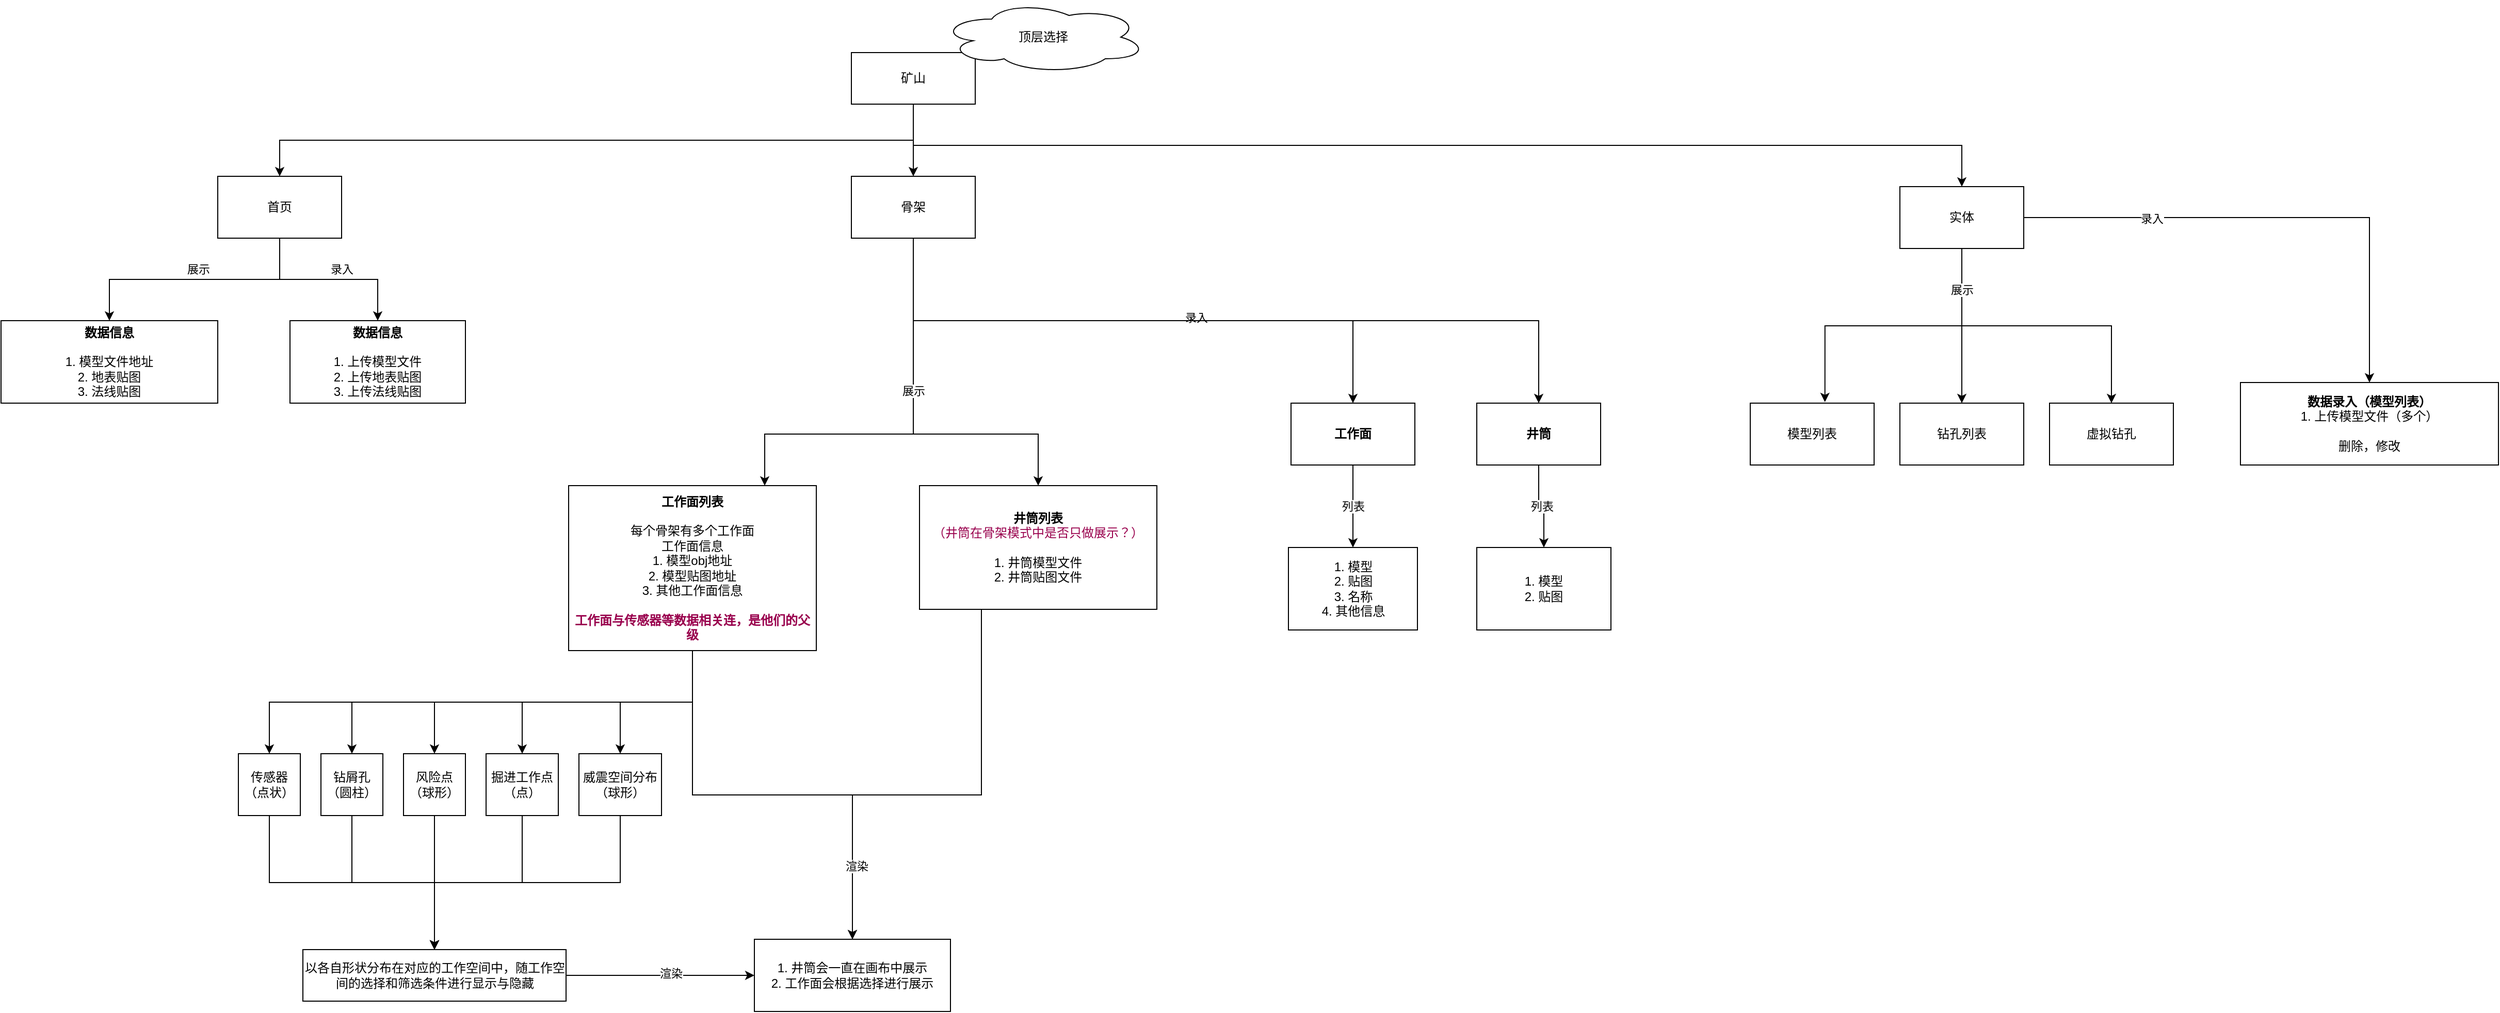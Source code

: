 <mxfile version="21.0.4" type="github"><diagram id="QtTcQKYHyncETo5FMCyw" name="第 1 页"><mxGraphModel dx="1863" dy="527" grid="1" gridSize="10" guides="1" tooltips="1" connect="1" arrows="1" fold="1" page="1" pageScale="1" pageWidth="827" pageHeight="1169" background="none" math="0" shadow="0"><root><mxCell id="0"/><mxCell id="1" parent="0"/><mxCell id="4b9ojL-tYEpboTemKuwv-3" style="edgeStyle=orthogonalEdgeStyle;rounded=0;orthogonalLoop=1;jettySize=auto;html=1;entryX=0.5;entryY=0;entryDx=0;entryDy=0;exitX=0.5;exitY=1;exitDx=0;exitDy=0;" edge="1" parent="1" source="4b9ojL-tYEpboTemKuwv-1" target="4b9ojL-tYEpboTemKuwv-2"><mxGeometry relative="1" as="geometry"/></mxCell><mxCell id="4b9ojL-tYEpboTemKuwv-6" style="edgeStyle=orthogonalEdgeStyle;rounded=0;orthogonalLoop=1;jettySize=auto;html=1;exitX=0.5;exitY=1;exitDx=0;exitDy=0;" edge="1" parent="1" source="4b9ojL-tYEpboTemKuwv-1" target="4b9ojL-tYEpboTemKuwv-4"><mxGeometry relative="1" as="geometry"/></mxCell><mxCell id="4b9ojL-tYEpboTemKuwv-7" style="edgeStyle=orthogonalEdgeStyle;rounded=0;orthogonalLoop=1;jettySize=auto;html=1;exitX=0.5;exitY=1;exitDx=0;exitDy=0;" edge="1" parent="1" source="4b9ojL-tYEpboTemKuwv-1" target="4b9ojL-tYEpboTemKuwv-5"><mxGeometry relative="1" as="geometry"/></mxCell><mxCell id="4b9ojL-tYEpboTemKuwv-1" value="矿山" style="rounded=0;whiteSpace=wrap;html=1;" vertex="1" parent="1"><mxGeometry x="294" y="50" width="120" height="50" as="geometry"/></mxCell><mxCell id="4b9ojL-tYEpboTemKuwv-11" value="" style="edgeStyle=orthogonalEdgeStyle;rounded=0;orthogonalLoop=1;jettySize=auto;html=1;" edge="1" parent="1" source="4b9ojL-tYEpboTemKuwv-2" target="4b9ojL-tYEpboTemKuwv-10"><mxGeometry relative="1" as="geometry"/></mxCell><mxCell id="4b9ojL-tYEpboTemKuwv-12" value="展示" style="edgeLabel;html=1;align=center;verticalAlign=middle;resizable=0;points=[];" vertex="1" connectable="0" parent="4b9ojL-tYEpboTemKuwv-11"><mxGeometry x="-0.154" relative="1" as="geometry"><mxPoint x="-16" y="-10" as="offset"/></mxGeometry></mxCell><mxCell id="4b9ojL-tYEpboTemKuwv-14" value="" style="edgeStyle=orthogonalEdgeStyle;rounded=0;orthogonalLoop=1;jettySize=auto;html=1;entryX=0.5;entryY=0;entryDx=0;entryDy=0;" edge="1" parent="1" source="4b9ojL-tYEpboTemKuwv-2" target="4b9ojL-tYEpboTemKuwv-13"><mxGeometry relative="1" as="geometry"><mxPoint x="-10" y="310" as="targetPoint"/></mxGeometry></mxCell><mxCell id="4b9ojL-tYEpboTemKuwv-15" value="录入" style="edgeLabel;html=1;align=center;verticalAlign=middle;resizable=0;points=[];" vertex="1" connectable="0" parent="4b9ojL-tYEpboTemKuwv-14"><mxGeometry x="-0.138" relative="1" as="geometry"><mxPoint x="24" y="-10" as="offset"/></mxGeometry></mxCell><mxCell id="4b9ojL-tYEpboTemKuwv-2" value="首页" style="rounded=0;whiteSpace=wrap;html=1;" vertex="1" parent="1"><mxGeometry x="-320" y="170" width="120" height="60" as="geometry"/></mxCell><mxCell id="4b9ojL-tYEpboTemKuwv-18" value="" style="edgeStyle=orthogonalEdgeStyle;rounded=0;orthogonalLoop=1;jettySize=auto;html=1;exitX=0.5;exitY=1;exitDx=0;exitDy=0;" edge="1" parent="1" source="4b9ojL-tYEpboTemKuwv-4" target="4b9ojL-tYEpboTemKuwv-17"><mxGeometry relative="1" as="geometry"><Array as="points"><mxPoint x="354" y="420"/><mxPoint x="210" y="420"/></Array></mxGeometry></mxCell><mxCell id="4b9ojL-tYEpboTemKuwv-20" style="edgeStyle=orthogonalEdgeStyle;rounded=0;orthogonalLoop=1;jettySize=auto;html=1;entryX=0.5;entryY=0;entryDx=0;entryDy=0;exitX=0.5;exitY=1;exitDx=0;exitDy=0;" edge="1" parent="1" source="4b9ojL-tYEpboTemKuwv-4" target="4b9ojL-tYEpboTemKuwv-19"><mxGeometry relative="1" as="geometry"/></mxCell><mxCell id="4b9ojL-tYEpboTemKuwv-23" value="录入" style="edgeLabel;html=1;align=center;verticalAlign=middle;resizable=0;points=[];" vertex="1" connectable="0" parent="4b9ojL-tYEpboTemKuwv-20"><mxGeometry x="0.207" y="3" relative="1" as="geometry"><mxPoint as="offset"/></mxGeometry></mxCell><mxCell id="4b9ojL-tYEpboTemKuwv-27" style="edgeStyle=orthogonalEdgeStyle;rounded=0;orthogonalLoop=1;jettySize=auto;html=1;exitX=0.5;exitY=1;exitDx=0;exitDy=0;entryX=0.5;entryY=0;entryDx=0;entryDy=0;" edge="1" parent="1" source="4b9ojL-tYEpboTemKuwv-4" target="4b9ojL-tYEpboTemKuwv-26"><mxGeometry relative="1" as="geometry"><Array as="points"><mxPoint x="354" y="420"/><mxPoint x="475" y="420"/></Array></mxGeometry></mxCell><mxCell id="4b9ojL-tYEpboTemKuwv-33" value="展示" style="edgeLabel;html=1;align=center;verticalAlign=middle;resizable=0;points=[];" vertex="1" connectable="0" parent="4b9ojL-tYEpboTemKuwv-27"><mxGeometry x="-0.179" relative="1" as="geometry"><mxPoint as="offset"/></mxGeometry></mxCell><mxCell id="4b9ojL-tYEpboTemKuwv-56" style="edgeStyle=orthogonalEdgeStyle;rounded=0;orthogonalLoop=1;jettySize=auto;html=1;exitX=0.5;exitY=1;exitDx=0;exitDy=0;entryX=0.5;entryY=0;entryDx=0;entryDy=0;" edge="1" parent="1" source="4b9ojL-tYEpboTemKuwv-4" target="4b9ojL-tYEpboTemKuwv-55"><mxGeometry relative="1" as="geometry"/></mxCell><mxCell id="4b9ojL-tYEpboTemKuwv-4" value="骨架" style="rounded=0;whiteSpace=wrap;html=1;" vertex="1" parent="1"><mxGeometry x="294" y="170" width="120" height="60" as="geometry"/></mxCell><mxCell id="4b9ojL-tYEpboTemKuwv-67" value="" style="edgeStyle=orthogonalEdgeStyle;rounded=0;orthogonalLoop=1;jettySize=auto;html=1;" edge="1" parent="1" source="4b9ojL-tYEpboTemKuwv-5" target="4b9ojL-tYEpboTemKuwv-66"><mxGeometry relative="1" as="geometry"/></mxCell><mxCell id="4b9ojL-tYEpboTemKuwv-76" value="录入" style="edgeLabel;html=1;align=center;verticalAlign=middle;resizable=0;points=[];" vertex="1" connectable="0" parent="4b9ojL-tYEpboTemKuwv-67"><mxGeometry x="-0.498" y="-1" relative="1" as="geometry"><mxPoint as="offset"/></mxGeometry></mxCell><mxCell id="4b9ojL-tYEpboTemKuwv-72" style="edgeStyle=orthogonalEdgeStyle;rounded=0;orthogonalLoop=1;jettySize=auto;html=1;exitX=0.5;exitY=1;exitDx=0;exitDy=0;" edge="1" parent="1" source="4b9ojL-tYEpboTemKuwv-5" target="4b9ojL-tYEpboTemKuwv-63"><mxGeometry relative="1" as="geometry"/></mxCell><mxCell id="4b9ojL-tYEpboTemKuwv-73" style="edgeStyle=orthogonalEdgeStyle;rounded=0;orthogonalLoop=1;jettySize=auto;html=1;exitX=0.5;exitY=1;exitDx=0;exitDy=0;entryX=0.603;entryY=-0.017;entryDx=0;entryDy=0;entryPerimeter=0;" edge="1" parent="1" source="4b9ojL-tYEpboTemKuwv-5" target="4b9ojL-tYEpboTemKuwv-61"><mxGeometry relative="1" as="geometry"/></mxCell><mxCell id="4b9ojL-tYEpboTemKuwv-74" style="edgeStyle=orthogonalEdgeStyle;rounded=0;orthogonalLoop=1;jettySize=auto;html=1;exitX=0.5;exitY=1;exitDx=0;exitDy=0;entryX=0.5;entryY=0;entryDx=0;entryDy=0;" edge="1" parent="1" source="4b9ojL-tYEpboTemKuwv-5" target="4b9ojL-tYEpboTemKuwv-68"><mxGeometry relative="1" as="geometry"/></mxCell><mxCell id="4b9ojL-tYEpboTemKuwv-75" value="展示" style="edgeLabel;html=1;align=center;verticalAlign=middle;resizable=0;points=[];" vertex="1" connectable="0" parent="4b9ojL-tYEpboTemKuwv-74"><mxGeometry x="-0.831" relative="1" as="geometry"><mxPoint y="15" as="offset"/></mxGeometry></mxCell><mxCell id="4b9ojL-tYEpboTemKuwv-5" value="实体" style="rounded=0;whiteSpace=wrap;html=1;" vertex="1" parent="1"><mxGeometry x="1310" y="180" width="120" height="60" as="geometry"/></mxCell><mxCell id="4b9ojL-tYEpboTemKuwv-8" value="顶层选择" style="ellipse;shape=cloud;whiteSpace=wrap;html=1;" vertex="1" parent="1"><mxGeometry x="380" width="200" height="70" as="geometry"/></mxCell><mxCell id="4b9ojL-tYEpboTemKuwv-10" value="&lt;b&gt;数据信息&lt;br&gt;&lt;/b&gt;&lt;br&gt;1. 模型文件地址&lt;br&gt;2. 地表贴图&lt;br&gt;3. 法线贴图" style="whiteSpace=wrap;html=1;rounded=0;align=center;verticalAlign=middle;" vertex="1" parent="1"><mxGeometry x="-530" y="310" width="210" height="80" as="geometry"/></mxCell><mxCell id="4b9ojL-tYEpboTemKuwv-13" value="&lt;b&gt;数据信息&lt;br&gt;&lt;/b&gt;&lt;br&gt;1. 上传模型文件&lt;br&gt;2. 上传地表贴图&lt;br&gt;3. 上传法线贴图" style="rounded=0;whiteSpace=wrap;html=1;align=center;" vertex="1" parent="1"><mxGeometry x="-250" y="310" width="170" height="80" as="geometry"/></mxCell><mxCell id="4b9ojL-tYEpboTemKuwv-30" style="edgeStyle=orthogonalEdgeStyle;rounded=0;orthogonalLoop=1;jettySize=auto;html=1;exitX=0.5;exitY=1;exitDx=0;exitDy=0;entryX=0.5;entryY=0;entryDx=0;entryDy=0;" edge="1" parent="1" source="4b9ojL-tYEpboTemKuwv-17" target="4b9ojL-tYEpboTemKuwv-29"><mxGeometry relative="1" as="geometry"/></mxCell><mxCell id="4b9ojL-tYEpboTemKuwv-36" value="" style="edgeStyle=orthogonalEdgeStyle;rounded=0;orthogonalLoop=1;jettySize=auto;html=1;exitX=0.5;exitY=1;exitDx=0;exitDy=0;" edge="1" parent="1" source="4b9ojL-tYEpboTemKuwv-17" target="4b9ojL-tYEpboTemKuwv-35"><mxGeometry relative="1" as="geometry"/></mxCell><mxCell id="4b9ojL-tYEpboTemKuwv-38" style="edgeStyle=orthogonalEdgeStyle;rounded=0;orthogonalLoop=1;jettySize=auto;html=1;exitX=0.5;exitY=1;exitDx=0;exitDy=0;entryX=0.5;entryY=0;entryDx=0;entryDy=0;" edge="1" parent="1" source="4b9ojL-tYEpboTemKuwv-17" target="4b9ojL-tYEpboTemKuwv-37"><mxGeometry relative="1" as="geometry"/></mxCell><mxCell id="4b9ojL-tYEpboTemKuwv-40" style="edgeStyle=orthogonalEdgeStyle;rounded=0;orthogonalLoop=1;jettySize=auto;html=1;exitX=0.5;exitY=1;exitDx=0;exitDy=0;entryX=0.5;entryY=0;entryDx=0;entryDy=0;" edge="1" parent="1" source="4b9ojL-tYEpboTemKuwv-17" target="4b9ojL-tYEpboTemKuwv-39"><mxGeometry relative="1" as="geometry"/></mxCell><mxCell id="4b9ojL-tYEpboTemKuwv-42" style="edgeStyle=orthogonalEdgeStyle;rounded=0;orthogonalLoop=1;jettySize=auto;html=1;exitX=0.5;exitY=1;exitDx=0;exitDy=0;entryX=0.5;entryY=0;entryDx=0;entryDy=0;" edge="1" parent="1" source="4b9ojL-tYEpboTemKuwv-17" target="4b9ojL-tYEpboTemKuwv-41"><mxGeometry relative="1" as="geometry"/></mxCell><mxCell id="4b9ojL-tYEpboTemKuwv-44" style="edgeStyle=orthogonalEdgeStyle;rounded=0;orthogonalLoop=1;jettySize=auto;html=1;exitX=0.5;exitY=1;exitDx=0;exitDy=0;entryX=0.5;entryY=0;entryDx=0;entryDy=0;" edge="1" parent="1" source="4b9ojL-tYEpboTemKuwv-17" target="4b9ojL-tYEpboTemKuwv-43"><mxGeometry relative="1" as="geometry"/></mxCell><mxCell id="4b9ojL-tYEpboTemKuwv-17" value="&lt;b&gt;工作面列表&lt;br&gt;&lt;/b&gt;&lt;br&gt;每个骨架有多个工作面&lt;br&gt;工作面信息&lt;br&gt;1. 模型obj地址&lt;br&gt;2. 模型贴图地址&lt;br&gt;3. 其他工作面信息&lt;br&gt;&lt;br&gt;&lt;font color=&quot;#99004d&quot;&gt;&lt;b&gt;工作面与传感器等数据相关连，是他们的父级&lt;/b&gt;&lt;/font&gt;" style="rounded=0;whiteSpace=wrap;html=1;" vertex="1" parent="1"><mxGeometry x="20" y="470" width="240" height="160" as="geometry"/></mxCell><mxCell id="4b9ojL-tYEpboTemKuwv-58" value="列表" style="edgeStyle=orthogonalEdgeStyle;rounded=0;orthogonalLoop=1;jettySize=auto;html=1;" edge="1" parent="1" source="4b9ojL-tYEpboTemKuwv-19" target="4b9ojL-tYEpboTemKuwv-57"><mxGeometry relative="1" as="geometry"/></mxCell><mxCell id="4b9ojL-tYEpboTemKuwv-19" value="&lt;b&gt;工作面&lt;/b&gt;" style="rounded=0;whiteSpace=wrap;html=1;" vertex="1" parent="1"><mxGeometry x="720" y="390" width="120" height="60" as="geometry"/></mxCell><mxCell id="4b9ojL-tYEpboTemKuwv-31" style="edgeStyle=orthogonalEdgeStyle;rounded=0;orthogonalLoop=1;jettySize=auto;html=1;entryX=0.5;entryY=0;entryDx=0;entryDy=0;" edge="1" parent="1" source="4b9ojL-tYEpboTemKuwv-26" target="4b9ojL-tYEpboTemKuwv-29"><mxGeometry relative="1" as="geometry"><mxPoint x="290" y="680" as="targetPoint"/><Array as="points"><mxPoint x="420" y="770"/><mxPoint x="295" y="770"/></Array></mxGeometry></mxCell><mxCell id="4b9ojL-tYEpboTemKuwv-34" value="渲染" style="edgeLabel;html=1;align=center;verticalAlign=middle;resizable=0;points=[];" vertex="1" connectable="0" parent="4b9ojL-tYEpboTemKuwv-31"><mxGeometry x="0.64" y="2" relative="1" as="geometry"><mxPoint x="2" y="9" as="offset"/></mxGeometry></mxCell><mxCell id="4b9ojL-tYEpboTemKuwv-26" value="&lt;b&gt;井筒列表&lt;/b&gt;&lt;br&gt;&lt;font style=&quot;&quot; color=&quot;#99004d&quot;&gt;（井筒在骨架模式中是否只做展示？）&lt;/font&gt;&lt;br&gt;&lt;br&gt;1. 井筒模型文件&lt;br&gt;2. 井筒贴图文件" style="rounded=0;whiteSpace=wrap;html=1;" vertex="1" parent="1"><mxGeometry x="360" y="470" width="230" height="120" as="geometry"/></mxCell><mxCell id="4b9ojL-tYEpboTemKuwv-29" value="1. 井筒会一直在画布中展示&lt;br&gt;2. 工作面会根据选择进行展示" style="rounded=0;whiteSpace=wrap;html=1;" vertex="1" parent="1"><mxGeometry x="200" y="910" width="190" height="70" as="geometry"/></mxCell><mxCell id="4b9ojL-tYEpboTemKuwv-46" style="edgeStyle=orthogonalEdgeStyle;rounded=0;orthogonalLoop=1;jettySize=auto;html=1;entryX=0.5;entryY=0;entryDx=0;entryDy=0;exitX=0.5;exitY=1;exitDx=0;exitDy=0;" edge="1" parent="1" source="4b9ojL-tYEpboTemKuwv-35" target="4b9ojL-tYEpboTemKuwv-45"><mxGeometry relative="1" as="geometry"/></mxCell><mxCell id="4b9ojL-tYEpboTemKuwv-35" value="传感器&lt;br&gt;（点状）" style="whiteSpace=wrap;html=1;rounded=0;" vertex="1" parent="1"><mxGeometry x="-300" y="730" width="60" height="60" as="geometry"/></mxCell><mxCell id="4b9ojL-tYEpboTemKuwv-47" style="edgeStyle=orthogonalEdgeStyle;rounded=0;orthogonalLoop=1;jettySize=auto;html=1;entryX=0.5;entryY=0;entryDx=0;entryDy=0;" edge="1" parent="1" source="4b9ojL-tYEpboTemKuwv-37" target="4b9ojL-tYEpboTemKuwv-45"><mxGeometry relative="1" as="geometry"/></mxCell><mxCell id="4b9ojL-tYEpboTemKuwv-37" value="钻屑孔&lt;br&gt;（圆柱）" style="whiteSpace=wrap;html=1;rounded=0;" vertex="1" parent="1"><mxGeometry x="-220" y="730" width="60" height="60" as="geometry"/></mxCell><mxCell id="4b9ojL-tYEpboTemKuwv-50" style="edgeStyle=orthogonalEdgeStyle;rounded=0;orthogonalLoop=1;jettySize=auto;html=1;exitX=0.5;exitY=1;exitDx=0;exitDy=0;entryX=0.5;entryY=0;entryDx=0;entryDy=0;" edge="1" parent="1" source="4b9ojL-tYEpboTemKuwv-39" target="4b9ojL-tYEpboTemKuwv-45"><mxGeometry relative="1" as="geometry"/></mxCell><mxCell id="4b9ojL-tYEpboTemKuwv-39" value="风险点&lt;br&gt;（球形）" style="whiteSpace=wrap;html=1;rounded=0;" vertex="1" parent="1"><mxGeometry x="-140" y="730" width="60" height="60" as="geometry"/></mxCell><mxCell id="4b9ojL-tYEpboTemKuwv-51" style="edgeStyle=orthogonalEdgeStyle;rounded=0;orthogonalLoop=1;jettySize=auto;html=1;exitX=0.5;exitY=1;exitDx=0;exitDy=0;entryX=0.5;entryY=0;entryDx=0;entryDy=0;" edge="1" parent="1" source="4b9ojL-tYEpboTemKuwv-41" target="4b9ojL-tYEpboTemKuwv-45"><mxGeometry relative="1" as="geometry"/></mxCell><mxCell id="4b9ojL-tYEpboTemKuwv-41" value="掘进工作点&lt;br&gt;（点）" style="whiteSpace=wrap;html=1;rounded=0;" vertex="1" parent="1"><mxGeometry x="-60" y="730" width="70" height="60" as="geometry"/></mxCell><mxCell id="4b9ojL-tYEpboTemKuwv-52" style="edgeStyle=orthogonalEdgeStyle;rounded=0;orthogonalLoop=1;jettySize=auto;html=1;exitX=0.5;exitY=1;exitDx=0;exitDy=0;" edge="1" parent="1" source="4b9ojL-tYEpboTemKuwv-43" target="4b9ojL-tYEpboTemKuwv-45"><mxGeometry relative="1" as="geometry"/></mxCell><mxCell id="4b9ojL-tYEpboTemKuwv-43" value="威震空间分布&lt;br&gt;（球形）" style="whiteSpace=wrap;html=1;rounded=0;" vertex="1" parent="1"><mxGeometry x="30" y="730" width="80" height="60" as="geometry"/></mxCell><mxCell id="4b9ojL-tYEpboTemKuwv-53" style="edgeStyle=orthogonalEdgeStyle;rounded=0;orthogonalLoop=1;jettySize=auto;html=1;entryX=0;entryY=0.5;entryDx=0;entryDy=0;" edge="1" parent="1" source="4b9ojL-tYEpboTemKuwv-45" target="4b9ojL-tYEpboTemKuwv-29"><mxGeometry relative="1" as="geometry"/></mxCell><mxCell id="4b9ojL-tYEpboTemKuwv-54" value="渲染" style="edgeLabel;html=1;align=center;verticalAlign=middle;resizable=0;points=[];" vertex="1" connectable="0" parent="4b9ojL-tYEpboTemKuwv-53"><mxGeometry x="0.108" y="2" relative="1" as="geometry"><mxPoint as="offset"/></mxGeometry></mxCell><mxCell id="4b9ojL-tYEpboTemKuwv-45" value="以各自形状分布在对应的工作空间中，随工作空间的选择和筛选条件进行显示与隐藏" style="rounded=0;whiteSpace=wrap;html=1;" vertex="1" parent="1"><mxGeometry x="-237.5" y="920" width="255" height="50" as="geometry"/></mxCell><mxCell id="4b9ojL-tYEpboTemKuwv-60" value="列表" style="edgeStyle=orthogonalEdgeStyle;rounded=0;orthogonalLoop=1;jettySize=auto;html=1;" edge="1" parent="1" source="4b9ojL-tYEpboTemKuwv-55" target="4b9ojL-tYEpboTemKuwv-59"><mxGeometry relative="1" as="geometry"/></mxCell><mxCell id="4b9ojL-tYEpboTemKuwv-55" value="&lt;b&gt;井筒&lt;/b&gt;" style="rounded=0;whiteSpace=wrap;html=1;" vertex="1" parent="1"><mxGeometry x="900" y="390" width="120" height="60" as="geometry"/></mxCell><mxCell id="4b9ojL-tYEpboTemKuwv-57" value="1. 模型&lt;br&gt;2. 贴图&lt;br&gt;3. 名称&lt;br&gt;4. 其他信息" style="rounded=0;whiteSpace=wrap;html=1;align=center;" vertex="1" parent="1"><mxGeometry x="717.5" y="530" width="125" height="80" as="geometry"/></mxCell><mxCell id="4b9ojL-tYEpboTemKuwv-59" value="1. 模型&lt;br&gt;2. 贴图" style="rounded=0;whiteSpace=wrap;html=1;" vertex="1" parent="1"><mxGeometry x="900" y="530" width="130" height="80" as="geometry"/></mxCell><mxCell id="4b9ojL-tYEpboTemKuwv-61" value="模型列表" style="rounded=0;whiteSpace=wrap;html=1;" vertex="1" parent="1"><mxGeometry x="1165" y="390" width="120" height="60" as="geometry"/></mxCell><mxCell id="4b9ojL-tYEpboTemKuwv-63" value="钻孔列表" style="rounded=0;whiteSpace=wrap;html=1;" vertex="1" parent="1"><mxGeometry x="1310" y="390" width="120" height="60" as="geometry"/></mxCell><mxCell id="4b9ojL-tYEpboTemKuwv-66" value="&lt;b&gt;数据录入（模型列表）&lt;/b&gt;&lt;br&gt;1. 上传模型文件（多个）&lt;br&gt;&lt;br&gt;删除，修改" style="rounded=0;whiteSpace=wrap;html=1;" vertex="1" parent="1"><mxGeometry x="1640" y="370" width="250" height="80" as="geometry"/></mxCell><mxCell id="4b9ojL-tYEpboTemKuwv-68" value="虚拟钻孔" style="rounded=0;whiteSpace=wrap;html=1;" vertex="1" parent="1"><mxGeometry x="1455" y="390" width="120" height="60" as="geometry"/></mxCell></root></mxGraphModel></diagram></mxfile>